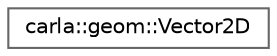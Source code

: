 digraph "类继承关系图"
{
 // INTERACTIVE_SVG=YES
 // LATEX_PDF_SIZE
  bgcolor="transparent";
  edge [fontname=Helvetica,fontsize=10,labelfontname=Helvetica,labelfontsize=10];
  node [fontname=Helvetica,fontsize=10,shape=box,height=0.2,width=0.4];
  rankdir="LR";
  Node0 [id="Node000000",label="carla::geom::Vector2D",height=0.2,width=0.4,color="grey40", fillcolor="white", style="filled",URL="$d4/d57/classcarla_1_1geom_1_1Vector2D.html",tooltip=" "];
}
